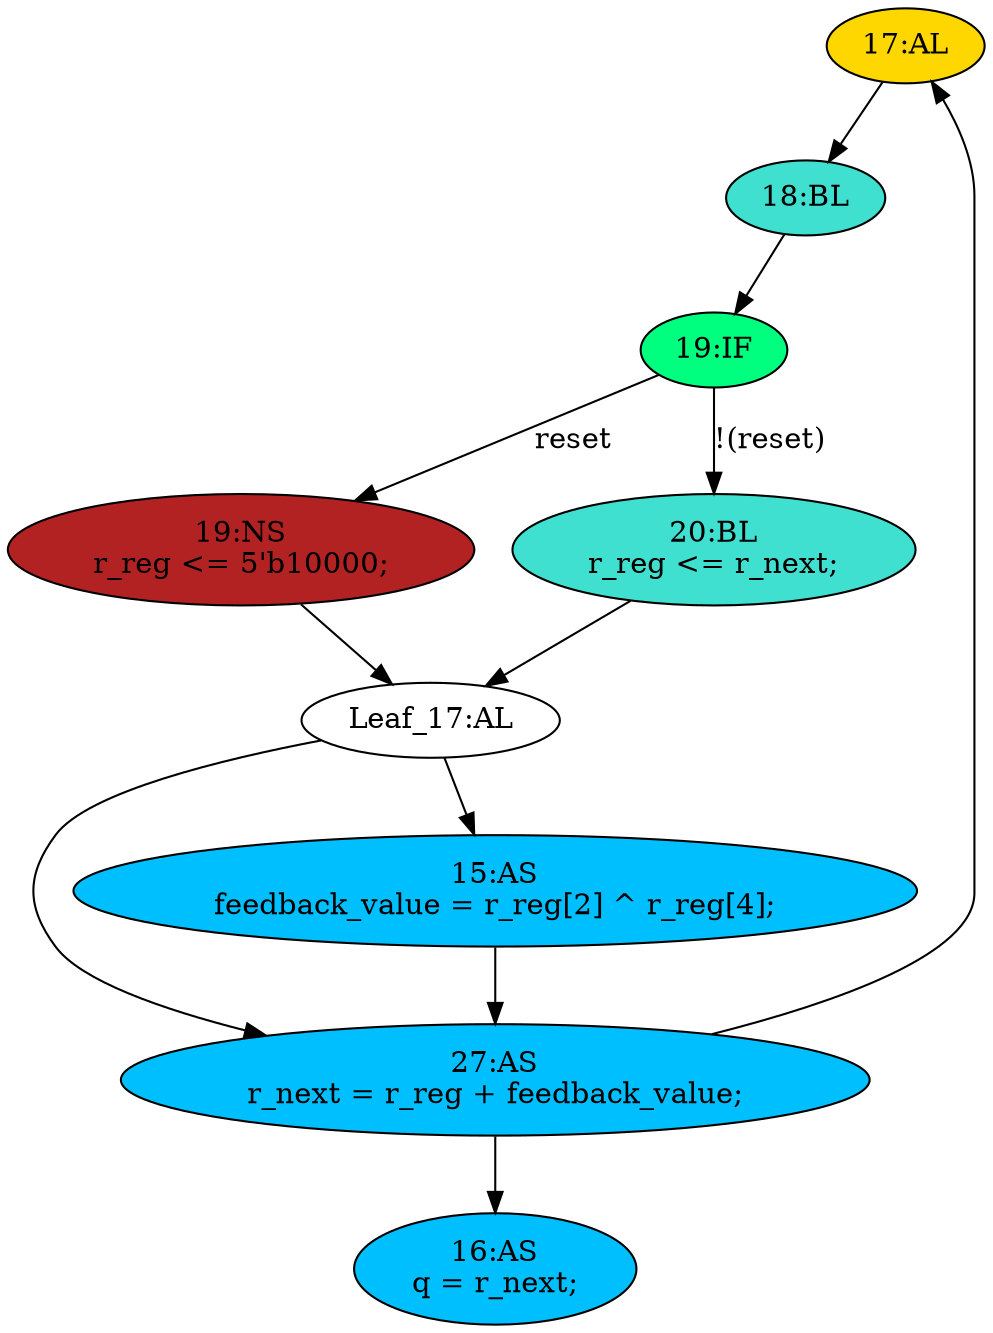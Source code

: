 strict digraph "compose( ,  )" {
	node [label="\N"];
	"17:AL"	[ast="<pyverilog.vparser.ast.Always object at 0x7ffb8e731150>",
		clk_sens=True,
		fillcolor=gold,
		label="17:AL",
		sens="['clk']",
		statements="[]",
		style=filled,
		typ=Always,
		use_var="['reset', 'r_next']"];
	"18:BL"	[ast="<pyverilog.vparser.ast.Block object at 0x7ffb8e73d4d0>",
		fillcolor=turquoise,
		label="18:BL",
		statements="[]",
		style=filled,
		typ=Block];
	"17:AL" -> "18:BL"	[cond="[]",
		lineno=None];
	"19:NS"	[ast="<pyverilog.vparser.ast.NonblockingSubstitution object at 0x7ffb8e73d6d0>",
		fillcolor=firebrick,
		label="19:NS
r_reg <= 5'b10000;",
		statements="[<pyverilog.vparser.ast.NonblockingSubstitution object at 0x7ffb8e73d6d0>]",
		style=filled,
		typ=NonblockingSubstitution];
	"Leaf_17:AL"	[def_var="['r_reg']",
		label="Leaf_17:AL"];
	"19:NS" -> "Leaf_17:AL"	[cond="[]",
		lineno=None];
	"20:BL"	[ast="<pyverilog.vparser.ast.Block object at 0x7ffb8e73d610>",
		fillcolor=turquoise,
		label="20:BL
r_reg <= r_next;",
		statements="[<pyverilog.vparser.ast.NonblockingSubstitution object at 0x7ffb8e726750>]",
		style=filled,
		typ=Block];
	"20:BL" -> "Leaf_17:AL"	[cond="[]",
		lineno=None];
	"27:AS"	[ast="<pyverilog.vparser.ast.Assign object at 0x7ffb8e726350>",
		def_var="['r_next']",
		fillcolor=deepskyblue,
		label="27:AS
r_next = r_reg + feedback_value;",
		statements="[]",
		style=filled,
		typ=Assign,
		use_var="['r_reg', 'feedback_value']"];
	"27:AS" -> "17:AL";
	"16:AS"	[ast="<pyverilog.vparser.ast.Assign object at 0x7ffb8e6cee90>",
		def_var="['q']",
		fillcolor=deepskyblue,
		label="16:AS
q = r_next;",
		statements="[]",
		style=filled,
		typ=Assign,
		use_var="['r_next']"];
	"27:AS" -> "16:AS";
	"19:IF"	[ast="<pyverilog.vparser.ast.IfStatement object at 0x7ffb8e731050>",
		fillcolor=springgreen,
		label="19:IF",
		statements="[]",
		style=filled,
		typ=IfStatement];
	"19:IF" -> "19:NS"	[cond="['reset']",
		label=reset,
		lineno=19];
	"19:IF" -> "20:BL"	[cond="['reset']",
		label="!(reset)",
		lineno=19];
	"18:BL" -> "19:IF"	[cond="[]",
		lineno=None];
	"15:AS"	[ast="<pyverilog.vparser.ast.Assign object at 0x7ffb8e723e10>",
		def_var="['feedback_value']",
		fillcolor=deepskyblue,
		label="15:AS
feedback_value = r_reg[2] ^ r_reg[4];",
		statements="[]",
		style=filled,
		typ=Assign,
		use_var="['r_reg', 'r_reg']"];
	"15:AS" -> "27:AS";
	"Leaf_17:AL" -> "27:AS";
	"Leaf_17:AL" -> "15:AS";
}
